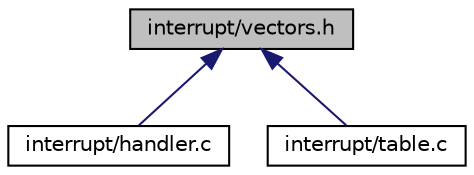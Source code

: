 digraph "interrupt/vectors.h"
{
  edge [fontname="Helvetica",fontsize="10",labelfontname="Helvetica",labelfontsize="10"];
  node [fontname="Helvetica",fontsize="10",shape=record];
  Node1 [label="interrupt/vectors.h",height=0.2,width=0.4,color="black", fillcolor="grey75", style="filled", fontcolor="black"];
  Node1 -> Node2 [dir="back",color="midnightblue",fontsize="10",style="solid",fontname="Helvetica"];
  Node2 [label="interrupt/handler.c",height=0.2,width=0.4,color="black", fillcolor="white", style="filled",URL="$handler_8c.html"];
  Node1 -> Node3 [dir="back",color="midnightblue",fontsize="10",style="solid",fontname="Helvetica"];
  Node3 [label="interrupt/table.c",height=0.2,width=0.4,color="black", fillcolor="white", style="filled",URL="$table_8c.html"];
}
